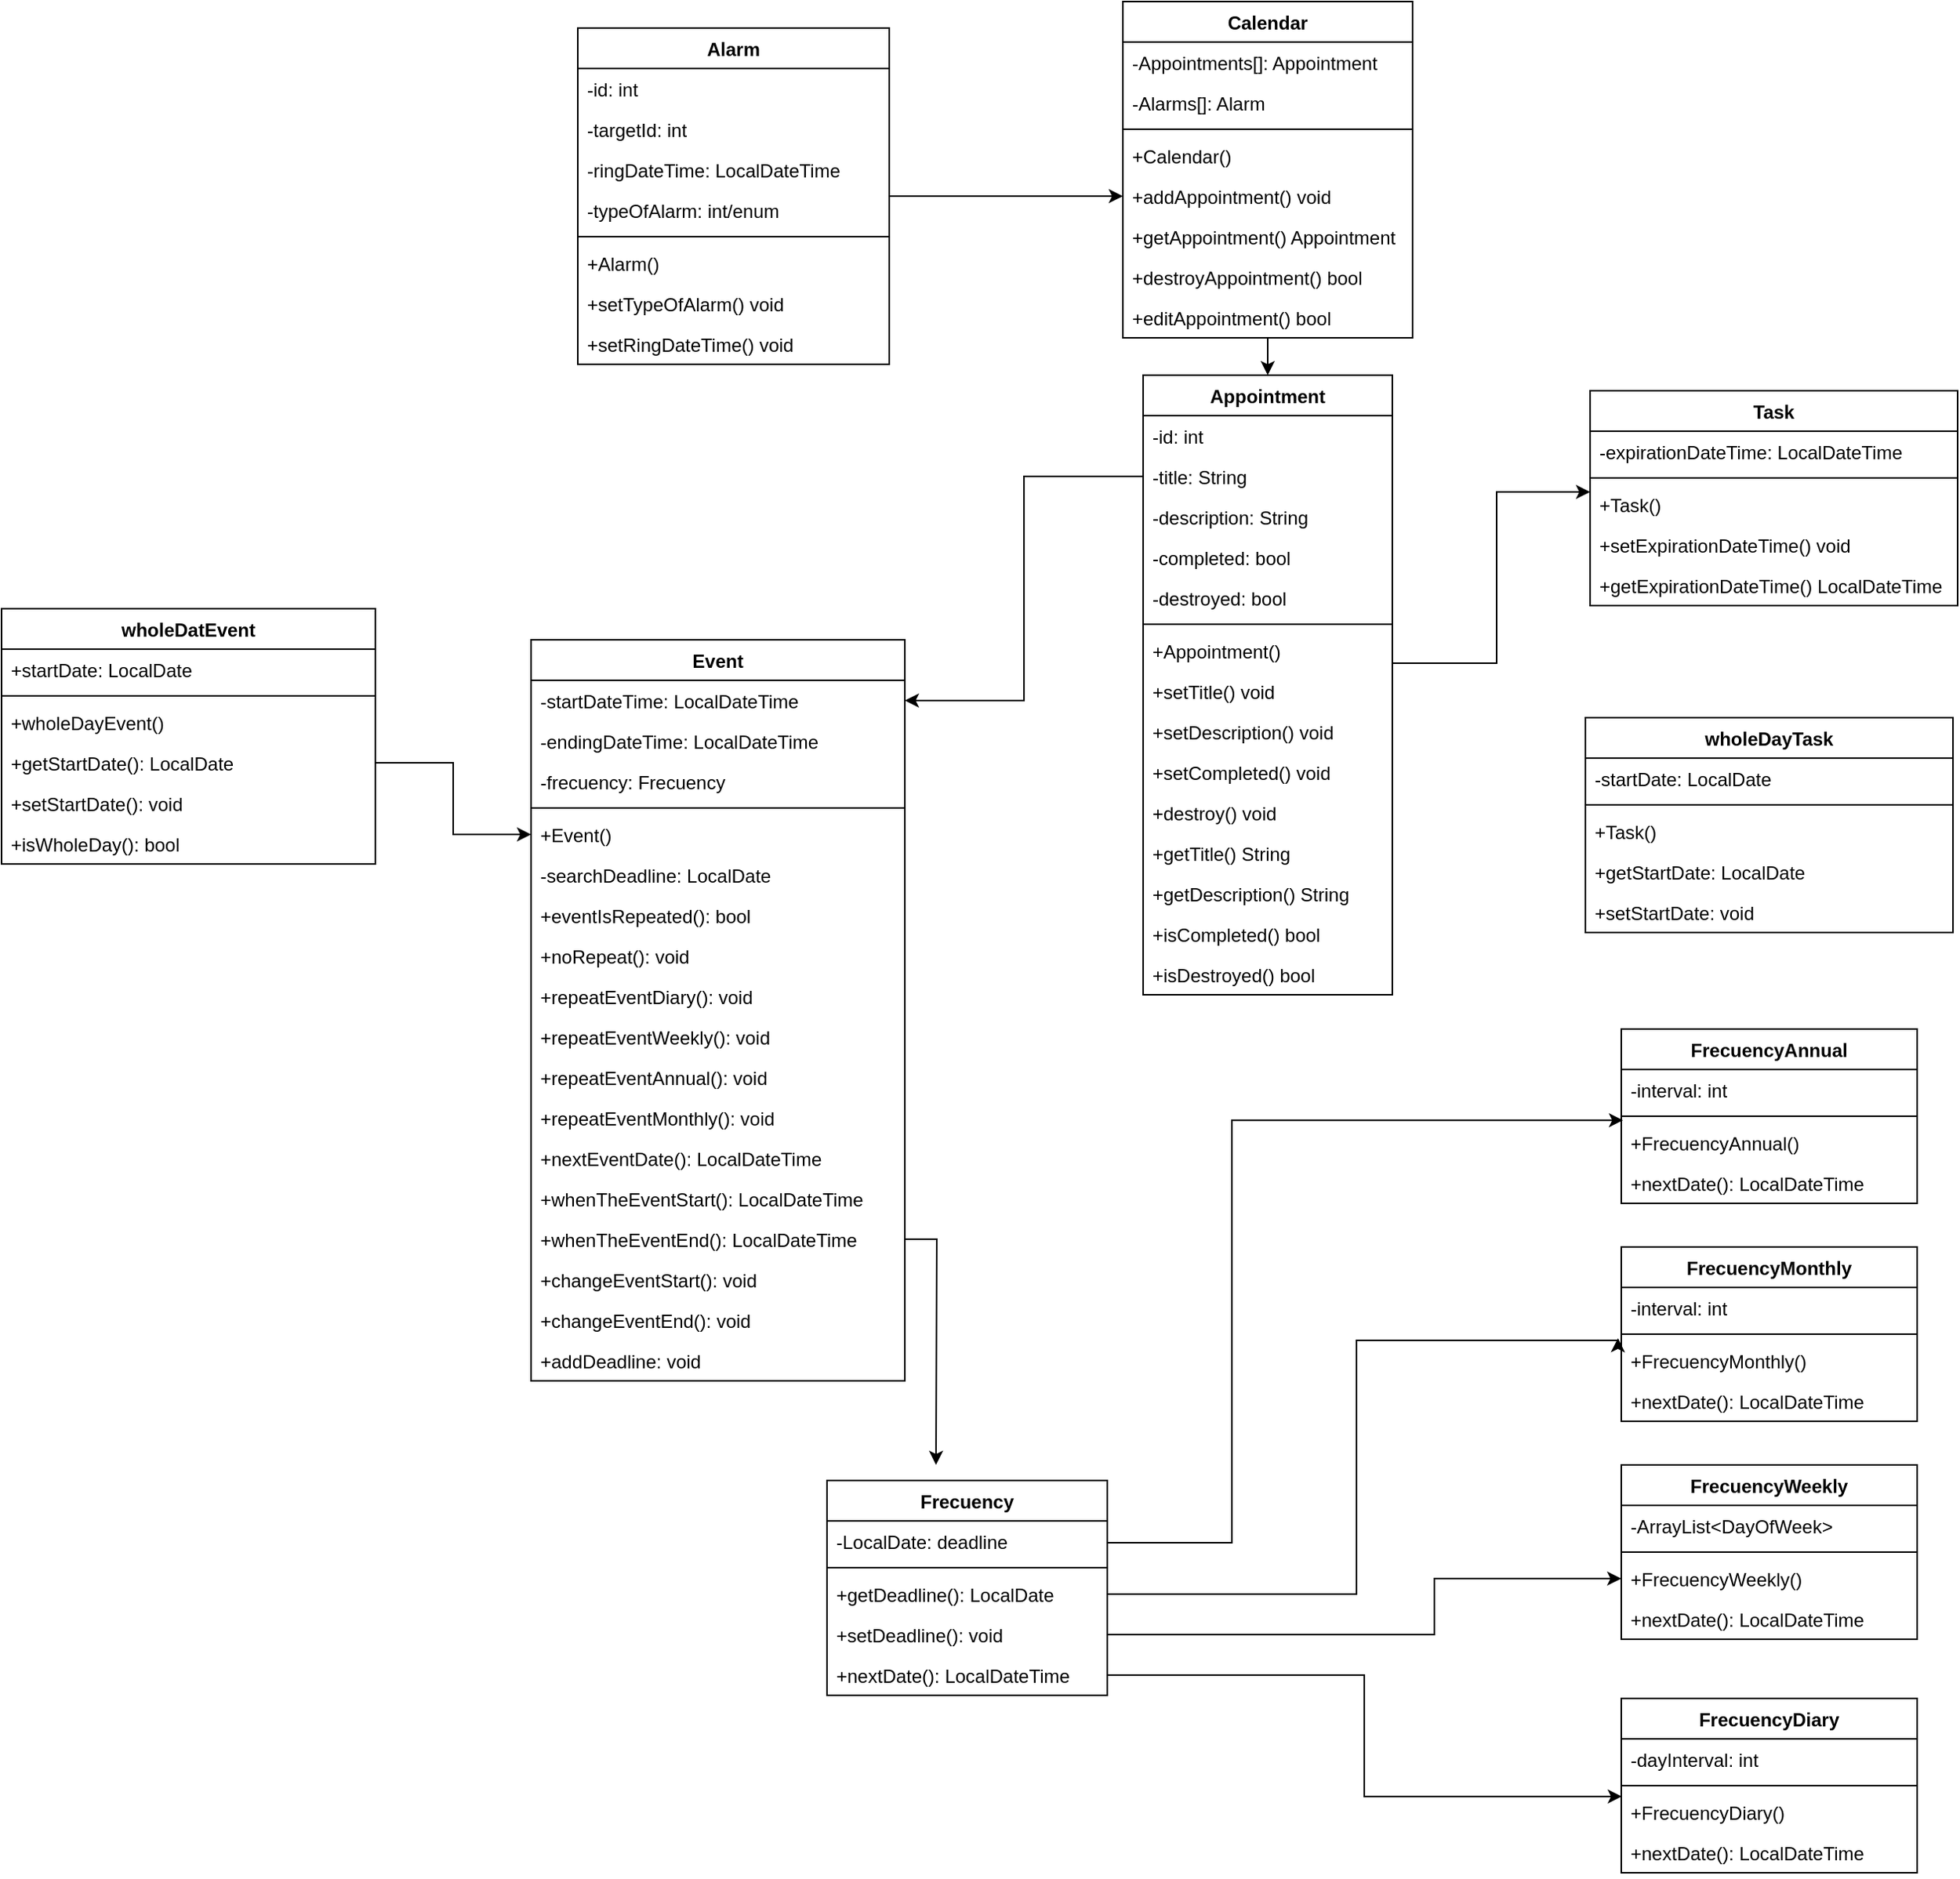 <mxfile version="21.1.8" type="google">
  <diagram id="C5RBs43oDa-KdzZeNtuy" name="Page-1">
    <mxGraphModel grid="1" page="1" gridSize="10" guides="1" tooltips="1" connect="1" arrows="1" fold="1" pageScale="1" pageWidth="827" pageHeight="1169" math="0" shadow="0">
      <root>
        <mxCell id="WIyWlLk6GJQsqaUBKTNV-0" />
        <mxCell id="WIyWlLk6GJQsqaUBKTNV-1" parent="WIyWlLk6GJQsqaUBKTNV-0" />
        <mxCell id="myh4uGRj-QD2Ys2QT38W-99" style="edgeStyle=none;rounded=0;orthogonalLoop=1;jettySize=auto;html=1;exitX=0.5;exitY=1;exitDx=0;exitDy=0;entryX=0.5;entryY=0;entryDx=0;entryDy=0;" edge="1" parent="WIyWlLk6GJQsqaUBKTNV-1" source="myh4uGRj-QD2Ys2QT38W-1" target="myh4uGRj-QD2Ys2QT38W-30">
          <mxGeometry relative="1" as="geometry" />
        </mxCell>
        <mxCell id="myh4uGRj-QD2Ys2QT38W-1" value="Calendar" style="swimlane;fontStyle=1;align=center;verticalAlign=top;childLayout=stackLayout;horizontal=1;startSize=26;horizontalStack=0;resizeParent=1;resizeParentMax=0;resizeLast=0;collapsible=1;marginBottom=0;" vertex="1" parent="WIyWlLk6GJQsqaUBKTNV-1">
          <mxGeometry x="760" y="60" width="186" height="216" as="geometry" />
        </mxCell>
        <mxCell id="myh4uGRj-QD2Ys2QT38W-2" value="-Appointments[]: Appointment" style="text;strokeColor=none;fillColor=none;align=left;verticalAlign=top;spacingLeft=4;spacingRight=4;overflow=hidden;rotatable=0;points=[[0,0.5],[1,0.5]];portConstraint=eastwest;" vertex="1" parent="myh4uGRj-QD2Ys2QT38W-1">
          <mxGeometry y="26" width="186" height="26" as="geometry" />
        </mxCell>
        <mxCell id="myh4uGRj-QD2Ys2QT38W-3" value="-Alarms[]: Alarm" style="text;strokeColor=none;fillColor=none;align=left;verticalAlign=top;spacingLeft=4;spacingRight=4;overflow=hidden;rotatable=0;points=[[0,0.5],[1,0.5]];portConstraint=eastwest;" vertex="1" parent="myh4uGRj-QD2Ys2QT38W-1">
          <mxGeometry y="52" width="186" height="26" as="geometry" />
        </mxCell>
        <mxCell id="myh4uGRj-QD2Ys2QT38W-4" value="" style="line;strokeWidth=1;fillColor=none;align=left;verticalAlign=middle;spacingTop=-1;spacingLeft=3;spacingRight=3;rotatable=0;labelPosition=right;points=[];portConstraint=eastwest;strokeColor=inherit;" vertex="1" parent="myh4uGRj-QD2Ys2QT38W-1">
          <mxGeometry y="78" width="186" height="8" as="geometry" />
        </mxCell>
        <mxCell id="myh4uGRj-QD2Ys2QT38W-5" value="+Calendar()" style="text;strokeColor=none;fillColor=none;align=left;verticalAlign=top;spacingLeft=4;spacingRight=4;overflow=hidden;rotatable=0;points=[[0,0.5],[1,0.5]];portConstraint=eastwest;" vertex="1" parent="myh4uGRj-QD2Ys2QT38W-1">
          <mxGeometry y="86" width="186" height="26" as="geometry" />
        </mxCell>
        <mxCell id="myh4uGRj-QD2Ys2QT38W-6" value="+addAppointment() void" style="text;strokeColor=none;fillColor=none;align=left;verticalAlign=top;spacingLeft=4;spacingRight=4;overflow=hidden;rotatable=0;points=[[0,0.5],[1,0.5]];portConstraint=eastwest;" vertex="1" parent="myh4uGRj-QD2Ys2QT38W-1">
          <mxGeometry y="112" width="186" height="26" as="geometry" />
        </mxCell>
        <mxCell id="myh4uGRj-QD2Ys2QT38W-7" value="+getAppointment() Appointment" style="text;strokeColor=none;fillColor=none;align=left;verticalAlign=top;spacingLeft=4;spacingRight=4;overflow=hidden;rotatable=0;points=[[0,0.5],[1,0.5]];portConstraint=eastwest;" vertex="1" parent="myh4uGRj-QD2Ys2QT38W-1">
          <mxGeometry y="138" width="186" height="26" as="geometry" />
        </mxCell>
        <mxCell id="myh4uGRj-QD2Ys2QT38W-8" value="+destroyAppointment() bool" style="text;strokeColor=none;fillColor=none;align=left;verticalAlign=top;spacingLeft=4;spacingRight=4;overflow=hidden;rotatable=0;points=[[0,0.5],[1,0.5]];portConstraint=eastwest;" vertex="1" parent="myh4uGRj-QD2Ys2QT38W-1">
          <mxGeometry y="164" width="186" height="26" as="geometry" />
        </mxCell>
        <mxCell id="myh4uGRj-QD2Ys2QT38W-9" value="+editAppointment() bool" style="text;strokeColor=none;fillColor=none;align=left;verticalAlign=top;spacingLeft=4;spacingRight=4;overflow=hidden;rotatable=0;points=[[0,0.5],[1,0.5]];portConstraint=eastwest;" vertex="1" parent="myh4uGRj-QD2Ys2QT38W-1">
          <mxGeometry y="190" width="186" height="26" as="geometry" />
        </mxCell>
        <mxCell id="myh4uGRj-QD2Ys2QT38W-11" value="Event" style="swimlane;fontStyle=1;align=center;verticalAlign=top;childLayout=stackLayout;horizontal=1;startSize=26;horizontalStack=0;resizeParent=1;resizeParentMax=0;resizeLast=0;collapsible=1;marginBottom=0;" vertex="1" parent="WIyWlLk6GJQsqaUBKTNV-1">
          <mxGeometry x="380" y="470" width="240" height="476" as="geometry" />
        </mxCell>
        <mxCell id="myh4uGRj-QD2Ys2QT38W-13" value="-startDateTime: LocalDateTime" style="text;strokeColor=none;fillColor=none;align=left;verticalAlign=top;spacingLeft=4;spacingRight=4;overflow=hidden;rotatable=0;points=[[0,0.5],[1,0.5]];portConstraint=eastwest;" vertex="1" parent="myh4uGRj-QD2Ys2QT38W-11">
          <mxGeometry y="26" width="240" height="26" as="geometry" />
        </mxCell>
        <mxCell id="f-iQGvYOYJZAraSMSVgm-6" value="-endingDateTime: LocalDateTime" style="text;strokeColor=none;fillColor=none;align=left;verticalAlign=top;spacingLeft=4;spacingRight=4;overflow=hidden;rotatable=0;points=[[0,0.5],[1,0.5]];portConstraint=eastwest;" vertex="1" parent="myh4uGRj-QD2Ys2QT38W-11">
          <mxGeometry y="52" width="240" height="26" as="geometry" />
        </mxCell>
        <mxCell id="myh4uGRj-QD2Ys2QT38W-14" value="-frecuency: Frecuency" style="text;strokeColor=none;fillColor=none;align=left;verticalAlign=top;spacingLeft=4;spacingRight=4;overflow=hidden;rotatable=0;points=[[0,0.5],[1,0.5]];portConstraint=eastwest;" vertex="1" parent="myh4uGRj-QD2Ys2QT38W-11">
          <mxGeometry y="78" width="240" height="26" as="geometry" />
        </mxCell>
        <mxCell id="myh4uGRj-QD2Ys2QT38W-15" value="" style="line;strokeWidth=1;fillColor=none;align=left;verticalAlign=middle;spacingTop=-1;spacingLeft=3;spacingRight=3;rotatable=0;labelPosition=right;points=[];portConstraint=eastwest;strokeColor=inherit;" vertex="1" parent="myh4uGRj-QD2Ys2QT38W-11">
          <mxGeometry y="104" width="240" height="8" as="geometry" />
        </mxCell>
        <mxCell id="myh4uGRj-QD2Ys2QT38W-16" value="+Event()" style="text;strokeColor=none;fillColor=none;align=left;verticalAlign=top;spacingLeft=4;spacingRight=4;overflow=hidden;rotatable=0;points=[[0,0.5],[1,0.5]];portConstraint=eastwest;" vertex="1" parent="myh4uGRj-QD2Ys2QT38W-11">
          <mxGeometry y="112" width="240" height="26" as="geometry" />
        </mxCell>
        <mxCell id="f-iQGvYOYJZAraSMSVgm-8" value="-searchDeadline: LocalDate" style="text;strokeColor=none;fillColor=none;align=left;verticalAlign=top;spacingLeft=4;spacingRight=4;overflow=hidden;rotatable=0;points=[[0,0.5],[1,0.5]];portConstraint=eastwest;" vertex="1" parent="myh4uGRj-QD2Ys2QT38W-11">
          <mxGeometry y="138" width="240" height="26" as="geometry" />
        </mxCell>
        <mxCell id="myh4uGRj-QD2Ys2QT38W-75" value="+eventIsRepeated(): bool" style="text;strokeColor=none;fillColor=none;align=left;verticalAlign=top;spacingLeft=4;spacingRight=4;overflow=hidden;rotatable=0;points=[[0,0.5],[1,0.5]];portConstraint=eastwest;" vertex="1" parent="myh4uGRj-QD2Ys2QT38W-11">
          <mxGeometry y="164" width="240" height="26" as="geometry" />
        </mxCell>
        <mxCell id="myh4uGRj-QD2Ys2QT38W-77" value="+noRepeat(): void" style="text;strokeColor=none;fillColor=none;align=left;verticalAlign=top;spacingLeft=4;spacingRight=4;overflow=hidden;rotatable=0;points=[[0,0.5],[1,0.5]];portConstraint=eastwest;" vertex="1" parent="myh4uGRj-QD2Ys2QT38W-11">
          <mxGeometry y="190" width="240" height="26" as="geometry" />
        </mxCell>
        <mxCell id="myh4uGRj-QD2Ys2QT38W-78" value="+repeatEventDiary(): void" style="text;strokeColor=none;fillColor=none;align=left;verticalAlign=top;spacingLeft=4;spacingRight=4;overflow=hidden;rotatable=0;points=[[0,0.5],[1,0.5]];portConstraint=eastwest;" vertex="1" parent="myh4uGRj-QD2Ys2QT38W-11">
          <mxGeometry y="216" width="240" height="26" as="geometry" />
        </mxCell>
        <mxCell id="Ukv7ZoYXhCh_vEV92Rut-1" value="+repeatEventWeekly(): void" style="text;strokeColor=none;fillColor=none;align=left;verticalAlign=top;spacingLeft=4;spacingRight=4;overflow=hidden;rotatable=0;points=[[0,0.5],[1,0.5]];portConstraint=eastwest;" vertex="1" parent="myh4uGRj-QD2Ys2QT38W-11">
          <mxGeometry y="242" width="240" height="26" as="geometry" />
        </mxCell>
        <mxCell id="Ukv7ZoYXhCh_vEV92Rut-2" value="+repeatEventAnnual(): void" style="text;strokeColor=none;fillColor=none;align=left;verticalAlign=top;spacingLeft=4;spacingRight=4;overflow=hidden;rotatable=0;points=[[0,0.5],[1,0.5]];portConstraint=eastwest;" vertex="1" parent="myh4uGRj-QD2Ys2QT38W-11">
          <mxGeometry y="268" width="240" height="26" as="geometry" />
        </mxCell>
        <mxCell id="Ukv7ZoYXhCh_vEV92Rut-3" value="+repeatEventMonthly(): void" style="text;strokeColor=none;fillColor=none;align=left;verticalAlign=top;spacingLeft=4;spacingRight=4;overflow=hidden;rotatable=0;points=[[0,0.5],[1,0.5]];portConstraint=eastwest;" vertex="1" parent="myh4uGRj-QD2Ys2QT38W-11">
          <mxGeometry y="294" width="240" height="26" as="geometry" />
        </mxCell>
        <mxCell id="myh4uGRj-QD2Ys2QT38W-80" value="+nextEventDate(): LocalDateTime" style="text;strokeColor=none;fillColor=none;align=left;verticalAlign=top;spacingLeft=4;spacingRight=4;overflow=hidden;rotatable=0;points=[[0,0.5],[1,0.5]];portConstraint=eastwest;" vertex="1" parent="myh4uGRj-QD2Ys2QT38W-11">
          <mxGeometry y="320" width="240" height="26" as="geometry" />
        </mxCell>
        <mxCell id="Ukv7ZoYXhCh_vEV92Rut-70" style="edgeStyle=orthogonalEdgeStyle;rounded=0;orthogonalLoop=1;jettySize=auto;html=1;exitX=1;exitY=0.5;exitDx=0;exitDy=0;" edge="1" parent="myh4uGRj-QD2Ys2QT38W-11" source="dQuGqhkY-mQIlBnvqClp-4">
          <mxGeometry relative="1" as="geometry">
            <mxPoint x="260" y="530" as="targetPoint" />
          </mxGeometry>
        </mxCell>
        <mxCell id="dQuGqhkY-mQIlBnvqClp-3" value="+whenTheEventStart(): LocalDateTime" style="text;strokeColor=none;fillColor=none;align=left;verticalAlign=top;spacingLeft=4;spacingRight=4;overflow=hidden;rotatable=0;points=[[0,0.5],[1,0.5]];portConstraint=eastwest;" vertex="1" parent="myh4uGRj-QD2Ys2QT38W-11">
          <mxGeometry y="346" width="240" height="26" as="geometry" />
        </mxCell>
        <mxCell id="dQuGqhkY-mQIlBnvqClp-4" value="+whenTheEventEnd(): LocalDateTime" style="text;strokeColor=none;fillColor=none;align=left;verticalAlign=top;spacingLeft=4;spacingRight=4;overflow=hidden;rotatable=0;points=[[0,0.5],[1,0.5]];portConstraint=eastwest;" vertex="1" parent="myh4uGRj-QD2Ys2QT38W-11">
          <mxGeometry y="372" width="240" height="26" as="geometry" />
        </mxCell>
        <mxCell id="f-iQGvYOYJZAraSMSVgm-10" value="+changeEventStart(): void" style="text;strokeColor=none;fillColor=none;align=left;verticalAlign=top;spacingLeft=4;spacingRight=4;overflow=hidden;rotatable=0;points=[[0,0.5],[1,0.5]];portConstraint=eastwest;" vertex="1" parent="myh4uGRj-QD2Ys2QT38W-11">
          <mxGeometry y="398" width="240" height="26" as="geometry" />
        </mxCell>
        <mxCell id="f-iQGvYOYJZAraSMSVgm-11" value="+changeEventEnd(): void" style="text;strokeColor=none;fillColor=none;align=left;verticalAlign=top;spacingLeft=4;spacingRight=4;overflow=hidden;rotatable=0;points=[[0,0.5],[1,0.5]];portConstraint=eastwest;" vertex="1" parent="myh4uGRj-QD2Ys2QT38W-11">
          <mxGeometry y="424" width="240" height="26" as="geometry" />
        </mxCell>
        <mxCell id="f-iQGvYOYJZAraSMSVgm-9" value="+addDeadline: void" style="text;strokeColor=none;fillColor=none;align=left;verticalAlign=top;spacingLeft=4;spacingRight=4;overflow=hidden;rotatable=0;points=[[0,0.5],[1,0.5]];portConstraint=eastwest;" vertex="1" parent="myh4uGRj-QD2Ys2QT38W-11">
          <mxGeometry y="450" width="240" height="26" as="geometry" />
        </mxCell>
        <mxCell id="myh4uGRj-QD2Ys2QT38W-19" value="Task" style="swimlane;fontStyle=1;align=center;verticalAlign=top;childLayout=stackLayout;horizontal=1;startSize=26;horizontalStack=0;resizeParent=1;resizeParentMax=0;resizeLast=0;collapsible=1;marginBottom=0;" vertex="1" parent="WIyWlLk6GJQsqaUBKTNV-1">
          <mxGeometry x="1060" y="310" width="236" height="138" as="geometry" />
        </mxCell>
        <mxCell id="myh4uGRj-QD2Ys2QT38W-20" value="-expirationDateTime: LocalDateTime" style="text;strokeColor=none;fillColor=none;align=left;verticalAlign=top;spacingLeft=4;spacingRight=4;overflow=hidden;rotatable=0;points=[[0,0.5],[1,0.5]];portConstraint=eastwest;" vertex="1" parent="myh4uGRj-QD2Ys2QT38W-19">
          <mxGeometry y="26" width="236" height="26" as="geometry" />
        </mxCell>
        <mxCell id="myh4uGRj-QD2Ys2QT38W-22" value="" style="line;strokeWidth=1;fillColor=none;align=left;verticalAlign=middle;spacingTop=-1;spacingLeft=3;spacingRight=3;rotatable=0;labelPosition=right;points=[];portConstraint=eastwest;strokeColor=inherit;" vertex="1" parent="myh4uGRj-QD2Ys2QT38W-19">
          <mxGeometry y="52" width="236" height="8" as="geometry" />
        </mxCell>
        <mxCell id="myh4uGRj-QD2Ys2QT38W-23" value="+Task()" style="text;strokeColor=none;fillColor=none;align=left;verticalAlign=top;spacingLeft=4;spacingRight=4;overflow=hidden;rotatable=0;points=[[0,0.5],[1,0.5]];portConstraint=eastwest;" vertex="1" parent="myh4uGRj-QD2Ys2QT38W-19">
          <mxGeometry y="60" width="236" height="26" as="geometry" />
        </mxCell>
        <mxCell id="myh4uGRj-QD2Ys2QT38W-24" value="+setExpirationDateTime() void" style="text;strokeColor=none;fillColor=none;align=left;verticalAlign=top;spacingLeft=4;spacingRight=4;overflow=hidden;rotatable=0;points=[[0,0.5],[1,0.5]];portConstraint=eastwest;" vertex="1" parent="myh4uGRj-QD2Ys2QT38W-19">
          <mxGeometry y="86" width="236" height="26" as="geometry" />
        </mxCell>
        <mxCell id="myh4uGRj-QD2Ys2QT38W-25" value="+getExpirationDateTime() LocalDateTime" style="text;strokeColor=none;fillColor=none;align=left;verticalAlign=top;spacingLeft=4;spacingRight=4;overflow=hidden;rotatable=0;points=[[0,0.5],[1,0.5]];portConstraint=eastwest;" vertex="1" parent="myh4uGRj-QD2Ys2QT38W-19">
          <mxGeometry y="112" width="236" height="26" as="geometry" />
        </mxCell>
        <mxCell id="myh4uGRj-QD2Ys2QT38W-30" value="Appointment" style="swimlane;fontStyle=1;align=center;verticalAlign=top;childLayout=stackLayout;horizontal=1;startSize=26;horizontalStack=0;resizeParent=1;resizeParentMax=0;resizeLast=0;collapsible=1;marginBottom=0;" vertex="1" parent="WIyWlLk6GJQsqaUBKTNV-1">
          <mxGeometry x="773" y="300" width="160" height="398" as="geometry" />
        </mxCell>
        <mxCell id="myh4uGRj-QD2Ys2QT38W-31" value="-id: int" style="text;strokeColor=none;fillColor=none;align=left;verticalAlign=top;spacingLeft=4;spacingRight=4;overflow=hidden;rotatable=0;points=[[0,0.5],[1,0.5]];portConstraint=eastwest;" vertex="1" parent="myh4uGRj-QD2Ys2QT38W-30">
          <mxGeometry y="26" width="160" height="26" as="geometry" />
        </mxCell>
        <mxCell id="myh4uGRj-QD2Ys2QT38W-32" value="-title: String" style="text;strokeColor=none;fillColor=none;align=left;verticalAlign=top;spacingLeft=4;spacingRight=4;overflow=hidden;rotatable=0;points=[[0,0.5],[1,0.5]];portConstraint=eastwest;" vertex="1" parent="myh4uGRj-QD2Ys2QT38W-30">
          <mxGeometry y="52" width="160" height="26" as="geometry" />
        </mxCell>
        <mxCell id="myh4uGRj-QD2Ys2QT38W-33" value="-description: String" style="text;strokeColor=none;fillColor=none;align=left;verticalAlign=top;spacingLeft=4;spacingRight=4;overflow=hidden;rotatable=0;points=[[0,0.5],[1,0.5]];portConstraint=eastwest;" vertex="1" parent="myh4uGRj-QD2Ys2QT38W-30">
          <mxGeometry y="78" width="160" height="26" as="geometry" />
        </mxCell>
        <mxCell id="myh4uGRj-QD2Ys2QT38W-34" value="-completed: bool" style="text;strokeColor=none;fillColor=none;align=left;verticalAlign=top;spacingLeft=4;spacingRight=4;overflow=hidden;rotatable=0;points=[[0,0.5],[1,0.5]];portConstraint=eastwest;" vertex="1" parent="myh4uGRj-QD2Ys2QT38W-30">
          <mxGeometry y="104" width="160" height="26" as="geometry" />
        </mxCell>
        <mxCell id="myh4uGRj-QD2Ys2QT38W-35" value="-destroyed: bool" style="text;strokeColor=none;fillColor=none;align=left;verticalAlign=top;spacingLeft=4;spacingRight=4;overflow=hidden;rotatable=0;points=[[0,0.5],[1,0.5]];portConstraint=eastwest;" vertex="1" parent="myh4uGRj-QD2Ys2QT38W-30">
          <mxGeometry y="130" width="160" height="26" as="geometry" />
        </mxCell>
        <mxCell id="myh4uGRj-QD2Ys2QT38W-36" value="" style="line;strokeWidth=1;fillColor=none;align=left;verticalAlign=middle;spacingTop=-1;spacingLeft=3;spacingRight=3;rotatable=0;labelPosition=right;points=[];portConstraint=eastwest;strokeColor=inherit;" vertex="1" parent="myh4uGRj-QD2Ys2QT38W-30">
          <mxGeometry y="156" width="160" height="8" as="geometry" />
        </mxCell>
        <mxCell id="myh4uGRj-QD2Ys2QT38W-37" value="+Appointment()" style="text;strokeColor=none;fillColor=none;align=left;verticalAlign=top;spacingLeft=4;spacingRight=4;overflow=hidden;rotatable=0;points=[[0,0.5],[1,0.5]];portConstraint=eastwest;" vertex="1" parent="myh4uGRj-QD2Ys2QT38W-30">
          <mxGeometry y="164" width="160" height="26" as="geometry" />
        </mxCell>
        <mxCell id="myh4uGRj-QD2Ys2QT38W-38" value="+setTitle() void" style="text;strokeColor=none;fillColor=none;align=left;verticalAlign=top;spacingLeft=4;spacingRight=4;overflow=hidden;rotatable=0;points=[[0,0.5],[1,0.5]];portConstraint=eastwest;" vertex="1" parent="myh4uGRj-QD2Ys2QT38W-30">
          <mxGeometry y="190" width="160" height="26" as="geometry" />
        </mxCell>
        <mxCell id="myh4uGRj-QD2Ys2QT38W-39" value="+setDescription() void" style="text;strokeColor=none;fillColor=none;align=left;verticalAlign=top;spacingLeft=4;spacingRight=4;overflow=hidden;rotatable=0;points=[[0,0.5],[1,0.5]];portConstraint=eastwest;" vertex="1" parent="myh4uGRj-QD2Ys2QT38W-30">
          <mxGeometry y="216" width="160" height="26" as="geometry" />
        </mxCell>
        <mxCell id="myh4uGRj-QD2Ys2QT38W-40" value="+setCompleted() void" style="text;strokeColor=none;fillColor=none;align=left;verticalAlign=top;spacingLeft=4;spacingRight=4;overflow=hidden;rotatable=0;points=[[0,0.5],[1,0.5]];portConstraint=eastwest;" vertex="1" parent="myh4uGRj-QD2Ys2QT38W-30">
          <mxGeometry y="242" width="160" height="26" as="geometry" />
        </mxCell>
        <mxCell id="myh4uGRj-QD2Ys2QT38W-41" value="+destroy() void" style="text;strokeColor=none;fillColor=none;align=left;verticalAlign=top;spacingLeft=4;spacingRight=4;overflow=hidden;rotatable=0;points=[[0,0.5],[1,0.5]];portConstraint=eastwest;" vertex="1" parent="myh4uGRj-QD2Ys2QT38W-30">
          <mxGeometry y="268" width="160" height="26" as="geometry" />
        </mxCell>
        <mxCell id="myh4uGRj-QD2Ys2QT38W-42" value="+getTitle() String" style="text;strokeColor=none;fillColor=none;align=left;verticalAlign=top;spacingLeft=4;spacingRight=4;overflow=hidden;rotatable=0;points=[[0,0.5],[1,0.5]];portConstraint=eastwest;" vertex="1" parent="myh4uGRj-QD2Ys2QT38W-30">
          <mxGeometry y="294" width="160" height="26" as="geometry" />
        </mxCell>
        <mxCell id="myh4uGRj-QD2Ys2QT38W-43" value="+getDescription() String" style="text;strokeColor=none;fillColor=none;align=left;verticalAlign=top;spacingLeft=4;spacingRight=4;overflow=hidden;rotatable=0;points=[[0,0.5],[1,0.5]];portConstraint=eastwest;" vertex="1" parent="myh4uGRj-QD2Ys2QT38W-30">
          <mxGeometry y="320" width="160" height="26" as="geometry" />
        </mxCell>
        <mxCell id="myh4uGRj-QD2Ys2QT38W-44" value="+isCompleted() bool" style="text;strokeColor=none;fillColor=none;align=left;verticalAlign=top;spacingLeft=4;spacingRight=4;overflow=hidden;rotatable=0;points=[[0,0.5],[1,0.5]];portConstraint=eastwest;" vertex="1" parent="myh4uGRj-QD2Ys2QT38W-30">
          <mxGeometry y="346" width="160" height="26" as="geometry" />
        </mxCell>
        <mxCell id="myh4uGRj-QD2Ys2QT38W-45" value="+isDestroyed() bool" style="text;strokeColor=none;fillColor=none;align=left;verticalAlign=top;spacingLeft=4;spacingRight=4;overflow=hidden;rotatable=0;points=[[0,0.5],[1,0.5]];portConstraint=eastwest;" vertex="1" parent="myh4uGRj-QD2Ys2QT38W-30">
          <mxGeometry y="372" width="160" height="26" as="geometry" />
        </mxCell>
        <mxCell id="myh4uGRj-QD2Ys2QT38W-56" value="" style="edgeStyle=orthogonalEdgeStyle;rounded=0;orthogonalLoop=1;jettySize=auto;html=1;" edge="1" parent="WIyWlLk6GJQsqaUBKTNV-1" source="myh4uGRj-QD2Ys2QT38W-57" target="myh4uGRj-QD2Ys2QT38W-6">
          <mxGeometry relative="1" as="geometry" />
        </mxCell>
        <mxCell id="myh4uGRj-QD2Ys2QT38W-57" value="Alarm" style="swimlane;fontStyle=1;align=center;verticalAlign=top;childLayout=stackLayout;horizontal=1;startSize=26;horizontalStack=0;resizeParent=1;resizeParentMax=0;resizeLast=0;collapsible=1;marginBottom=0;" vertex="1" parent="WIyWlLk6GJQsqaUBKTNV-1">
          <mxGeometry x="410" y="77" width="200" height="216" as="geometry" />
        </mxCell>
        <mxCell id="myh4uGRj-QD2Ys2QT38W-58" value="-id: int&#xa;" style="text;strokeColor=none;fillColor=none;align=left;verticalAlign=top;spacingLeft=4;spacingRight=4;overflow=hidden;rotatable=0;points=[[0,0.5],[1,0.5]];portConstraint=eastwest;" vertex="1" parent="myh4uGRj-QD2Ys2QT38W-57">
          <mxGeometry y="26" width="200" height="26" as="geometry" />
        </mxCell>
        <mxCell id="myh4uGRj-QD2Ys2QT38W-59" value="-targetId: int" style="text;strokeColor=none;fillColor=none;align=left;verticalAlign=top;spacingLeft=4;spacingRight=4;overflow=hidden;rotatable=0;points=[[0,0.5],[1,0.5]];portConstraint=eastwest;" vertex="1" parent="myh4uGRj-QD2Ys2QT38W-57">
          <mxGeometry y="52" width="200" height="26" as="geometry" />
        </mxCell>
        <mxCell id="myh4uGRj-QD2Ys2QT38W-60" value="-ringDateTime: LocalDateTime" style="text;strokeColor=none;fillColor=none;align=left;verticalAlign=top;spacingLeft=4;spacingRight=4;overflow=hidden;rotatable=0;points=[[0,0.5],[1,0.5]];portConstraint=eastwest;" vertex="1" parent="myh4uGRj-QD2Ys2QT38W-57">
          <mxGeometry y="78" width="200" height="26" as="geometry" />
        </mxCell>
        <mxCell id="myh4uGRj-QD2Ys2QT38W-61" value="-typeOfAlarm: int/enum" style="text;strokeColor=none;fillColor=none;align=left;verticalAlign=top;spacingLeft=4;spacingRight=4;overflow=hidden;rotatable=0;points=[[0,0.5],[1,0.5]];portConstraint=eastwest;" vertex="1" parent="myh4uGRj-QD2Ys2QT38W-57">
          <mxGeometry y="104" width="200" height="26" as="geometry" />
        </mxCell>
        <mxCell id="myh4uGRj-QD2Ys2QT38W-62" value="" style="line;strokeWidth=1;fillColor=none;align=left;verticalAlign=middle;spacingTop=-1;spacingLeft=3;spacingRight=3;rotatable=0;labelPosition=right;points=[];portConstraint=eastwest;strokeColor=inherit;" vertex="1" parent="myh4uGRj-QD2Ys2QT38W-57">
          <mxGeometry y="130" width="200" height="8" as="geometry" />
        </mxCell>
        <mxCell id="myh4uGRj-QD2Ys2QT38W-63" value="+Alarm()" style="text;strokeColor=none;fillColor=none;align=left;verticalAlign=top;spacingLeft=4;spacingRight=4;overflow=hidden;rotatable=0;points=[[0,0.5],[1,0.5]];portConstraint=eastwest;" vertex="1" parent="myh4uGRj-QD2Ys2QT38W-57">
          <mxGeometry y="138" width="200" height="26" as="geometry" />
        </mxCell>
        <mxCell id="myh4uGRj-QD2Ys2QT38W-64" value="+setTypeOfAlarm() void" style="text;strokeColor=none;fillColor=none;align=left;verticalAlign=top;spacingLeft=4;spacingRight=4;overflow=hidden;rotatable=0;points=[[0,0.5],[1,0.5]];portConstraint=eastwest;" vertex="1" parent="myh4uGRj-QD2Ys2QT38W-57">
          <mxGeometry y="164" width="200" height="26" as="geometry" />
        </mxCell>
        <mxCell id="myh4uGRj-QD2Ys2QT38W-65" value="+setRingDateTime() void" style="text;strokeColor=none;fillColor=none;align=left;verticalAlign=top;spacingLeft=4;spacingRight=4;overflow=hidden;rotatable=0;points=[[0,0.5],[1,0.5]];portConstraint=eastwest;" vertex="1" parent="myh4uGRj-QD2Ys2QT38W-57">
          <mxGeometry y="190" width="200" height="26" as="geometry" />
        </mxCell>
        <mxCell id="myh4uGRj-QD2Ys2QT38W-73" style="edgeStyle=orthogonalEdgeStyle;rounded=0;orthogonalLoop=1;jettySize=auto;html=1;exitX=0;exitY=0.5;exitDx=0;exitDy=0;entryX=1;entryY=0.5;entryDx=0;entryDy=0;" edge="1" parent="WIyWlLk6GJQsqaUBKTNV-1" source="myh4uGRj-QD2Ys2QT38W-32" target="myh4uGRj-QD2Ys2QT38W-13">
          <mxGeometry relative="1" as="geometry" />
        </mxCell>
        <mxCell id="myh4uGRj-QD2Ys2QT38W-74" style="edgeStyle=orthogonalEdgeStyle;rounded=0;orthogonalLoop=1;jettySize=auto;html=1;exitX=1;exitY=0.5;exitDx=0;exitDy=0;entryX=0;entryY=0.5;entryDx=0;entryDy=0;" edge="1" parent="WIyWlLk6GJQsqaUBKTNV-1" source="myh4uGRj-QD2Ys2QT38W-32">
          <mxGeometry relative="1" as="geometry">
            <mxPoint x="1060" y="375" as="targetPoint" />
            <Array as="points">
              <mxPoint x="1000" y="485" />
              <mxPoint x="1000" y="375" />
            </Array>
          </mxGeometry>
        </mxCell>
        <mxCell id="myh4uGRj-QD2Ys2QT38W-82" value="Frecuency" style="swimlane;fontStyle=1;align=center;verticalAlign=top;childLayout=stackLayout;horizontal=1;startSize=26;horizontalStack=0;resizeParent=1;resizeParentMax=0;resizeLast=0;collapsible=1;marginBottom=0;" vertex="1" parent="WIyWlLk6GJQsqaUBKTNV-1">
          <mxGeometry x="570" y="1010" width="180" height="138" as="geometry" />
        </mxCell>
        <mxCell id="f-iQGvYOYJZAraSMSVgm-12" value="-LocalDate: deadline" style="text;strokeColor=none;fillColor=none;align=left;verticalAlign=top;spacingLeft=4;spacingRight=4;overflow=hidden;rotatable=0;points=[[0,0.5],[1,0.5]];portConstraint=eastwest;" vertex="1" parent="myh4uGRj-QD2Ys2QT38W-82">
          <mxGeometry y="26" width="180" height="26" as="geometry" />
        </mxCell>
        <mxCell id="myh4uGRj-QD2Ys2QT38W-86" value="" style="line;strokeWidth=1;fillColor=none;align=left;verticalAlign=middle;spacingTop=-1;spacingLeft=3;spacingRight=3;rotatable=0;labelPosition=right;points=[];portConstraint=eastwest;strokeColor=inherit;" vertex="1" parent="myh4uGRj-QD2Ys2QT38W-82">
          <mxGeometry y="52" width="180" height="8" as="geometry" />
        </mxCell>
        <mxCell id="myh4uGRj-QD2Ys2QT38W-89" value="+getDeadline(): LocalDate" style="text;strokeColor=none;fillColor=none;align=left;verticalAlign=top;spacingLeft=4;spacingRight=4;overflow=hidden;rotatable=0;points=[[0,0.5],[1,0.5]];portConstraint=eastwest;" vertex="1" parent="myh4uGRj-QD2Ys2QT38W-82">
          <mxGeometry y="60" width="180" height="26" as="geometry" />
        </mxCell>
        <mxCell id="f-iQGvYOYJZAraSMSVgm-13" value="+setDeadline(): void" style="text;strokeColor=none;fillColor=none;align=left;verticalAlign=top;spacingLeft=4;spacingRight=4;overflow=hidden;rotatable=0;points=[[0,0.5],[1,0.5]];portConstraint=eastwest;" vertex="1" parent="myh4uGRj-QD2Ys2QT38W-82">
          <mxGeometry y="86" width="180" height="26" as="geometry" />
        </mxCell>
        <mxCell id="f-iQGvYOYJZAraSMSVgm-14" value="+nextDate(): LocalDateTime" style="text;strokeColor=none;fillColor=none;align=left;verticalAlign=top;spacingLeft=4;spacingRight=4;overflow=hidden;rotatable=0;points=[[0,0.5],[1,0.5]];portConstraint=eastwest;" vertex="1" parent="myh4uGRj-QD2Ys2QT38W-82">
          <mxGeometry y="112" width="180" height="26" as="geometry" />
        </mxCell>
        <mxCell id="f-iQGvYOYJZAraSMSVgm-15" style="edgeStyle=orthogonalEdgeStyle;rounded=0;orthogonalLoop=1;jettySize=auto;html=1;exitX=1;exitY=0.5;exitDx=0;exitDy=0;" edge="1" parent="myh4uGRj-QD2Ys2QT38W-82" source="f-iQGvYOYJZAraSMSVgm-12" target="f-iQGvYOYJZAraSMSVgm-12">
          <mxGeometry relative="1" as="geometry" />
        </mxCell>
        <mxCell id="Ukv7ZoYXhCh_vEV92Rut-5" value="wholeDatEvent" style="swimlane;fontStyle=1;align=center;verticalAlign=top;childLayout=stackLayout;horizontal=1;startSize=26;horizontalStack=0;resizeParent=1;resizeParentMax=0;resizeLast=0;collapsible=1;marginBottom=0;" vertex="1" parent="WIyWlLk6GJQsqaUBKTNV-1">
          <mxGeometry x="40" y="450" width="240" height="164" as="geometry" />
        </mxCell>
        <mxCell id="Ukv7ZoYXhCh_vEV92Rut-7" value="+startDate: LocalDate" style="text;strokeColor=none;fillColor=none;align=left;verticalAlign=top;spacingLeft=4;spacingRight=4;overflow=hidden;rotatable=0;points=[[0,0.5],[1,0.5]];portConstraint=eastwest;" vertex="1" parent="Ukv7ZoYXhCh_vEV92Rut-5">
          <mxGeometry y="26" width="240" height="26" as="geometry" />
        </mxCell>
        <mxCell id="Ukv7ZoYXhCh_vEV92Rut-8" value="" style="line;strokeWidth=1;fillColor=none;align=left;verticalAlign=middle;spacingTop=-1;spacingLeft=3;spacingRight=3;rotatable=0;labelPosition=right;points=[];portConstraint=eastwest;strokeColor=inherit;" vertex="1" parent="Ukv7ZoYXhCh_vEV92Rut-5">
          <mxGeometry y="52" width="240" height="8" as="geometry" />
        </mxCell>
        <mxCell id="Ukv7ZoYXhCh_vEV92Rut-9" value="+wholeDayEvent()" style="text;strokeColor=none;fillColor=none;align=left;verticalAlign=top;spacingLeft=4;spacingRight=4;overflow=hidden;rotatable=0;points=[[0,0.5],[1,0.5]];portConstraint=eastwest;" vertex="1" parent="Ukv7ZoYXhCh_vEV92Rut-5">
          <mxGeometry y="60" width="240" height="26" as="geometry" />
        </mxCell>
        <mxCell id="Ukv7ZoYXhCh_vEV92Rut-17" value="+getStartDate(): LocalDate" style="text;strokeColor=none;fillColor=none;align=left;verticalAlign=top;spacingLeft=4;spacingRight=4;overflow=hidden;rotatable=0;points=[[0,0.5],[1,0.5]];portConstraint=eastwest;" vertex="1" parent="Ukv7ZoYXhCh_vEV92Rut-5">
          <mxGeometry y="86" width="240" height="26" as="geometry" />
        </mxCell>
        <mxCell id="dQuGqhkY-mQIlBnvqClp-2" value="+setStartDate(): void" style="text;strokeColor=none;fillColor=none;align=left;verticalAlign=top;spacingLeft=4;spacingRight=4;overflow=hidden;rotatable=0;points=[[0,0.5],[1,0.5]];portConstraint=eastwest;" vertex="1" parent="Ukv7ZoYXhCh_vEV92Rut-5">
          <mxGeometry y="112" width="240" height="26" as="geometry" />
        </mxCell>
        <mxCell id="dQuGqhkY-mQIlBnvqClp-1" value="+isWholeDay(): bool" style="text;strokeColor=none;fillColor=none;align=left;verticalAlign=top;spacingLeft=4;spacingRight=4;overflow=hidden;rotatable=0;points=[[0,0.5],[1,0.5]];portConstraint=eastwest;" vertex="1" parent="Ukv7ZoYXhCh_vEV92Rut-5">
          <mxGeometry y="138" width="240" height="26" as="geometry" />
        </mxCell>
        <mxCell id="Ukv7ZoYXhCh_vEV92Rut-21" style="edgeStyle=orthogonalEdgeStyle;rounded=0;orthogonalLoop=1;jettySize=auto;html=1;exitX=1;exitY=0.5;exitDx=0;exitDy=0;entryX=0;entryY=0.5;entryDx=0;entryDy=0;" edge="1" parent="WIyWlLk6GJQsqaUBKTNV-1" source="Ukv7ZoYXhCh_vEV92Rut-17" target="myh4uGRj-QD2Ys2QT38W-16">
          <mxGeometry relative="1" as="geometry" />
        </mxCell>
        <mxCell id="Ukv7ZoYXhCh_vEV92Rut-31" value="FrecuencyDiary" style="swimlane;fontStyle=1;align=center;verticalAlign=top;childLayout=stackLayout;horizontal=1;startSize=26;horizontalStack=0;resizeParent=1;resizeParentMax=0;resizeLast=0;collapsible=1;marginBottom=0;" vertex="1" parent="WIyWlLk6GJQsqaUBKTNV-1">
          <mxGeometry x="1080" y="1150" width="190" height="112" as="geometry" />
        </mxCell>
        <mxCell id="Ukv7ZoYXhCh_vEV92Rut-32" value="-dayInterval: int" style="text;strokeColor=none;fillColor=none;align=left;verticalAlign=top;spacingLeft=4;spacingRight=4;overflow=hidden;rotatable=0;points=[[0,0.5],[1,0.5]];portConstraint=eastwest;" vertex="1" parent="Ukv7ZoYXhCh_vEV92Rut-31">
          <mxGeometry y="26" width="190" height="26" as="geometry" />
        </mxCell>
        <mxCell id="Ukv7ZoYXhCh_vEV92Rut-35" value="" style="line;strokeWidth=1;fillColor=none;align=left;verticalAlign=middle;spacingTop=-1;spacingLeft=3;spacingRight=3;rotatable=0;labelPosition=right;points=[];portConstraint=eastwest;strokeColor=inherit;" vertex="1" parent="Ukv7ZoYXhCh_vEV92Rut-31">
          <mxGeometry y="52" width="190" height="8" as="geometry" />
        </mxCell>
        <mxCell id="Ukv7ZoYXhCh_vEV92Rut-36" value="+FrecuencyDiary()" style="text;strokeColor=none;fillColor=none;align=left;verticalAlign=top;spacingLeft=4;spacingRight=4;overflow=hidden;rotatable=0;points=[[0,0.5],[1,0.5]];portConstraint=eastwest;" vertex="1" parent="Ukv7ZoYXhCh_vEV92Rut-31">
          <mxGeometry y="60" width="190" height="26" as="geometry" />
        </mxCell>
        <mxCell id="Ukv7ZoYXhCh_vEV92Rut-38" value="+nextDate(): LocalDateTime" style="text;strokeColor=none;fillColor=none;align=left;verticalAlign=top;spacingLeft=4;spacingRight=4;overflow=hidden;rotatable=0;points=[[0,0.5],[1,0.5]];portConstraint=eastwest;" vertex="1" parent="Ukv7ZoYXhCh_vEV92Rut-31">
          <mxGeometry y="86" width="190" height="26" as="geometry" />
        </mxCell>
        <mxCell id="Ukv7ZoYXhCh_vEV92Rut-49" value="FrecuencyWeekly" style="swimlane;fontStyle=1;align=center;verticalAlign=top;childLayout=stackLayout;horizontal=1;startSize=26;horizontalStack=0;resizeParent=1;resizeParentMax=0;resizeLast=0;collapsible=1;marginBottom=0;" vertex="1" parent="WIyWlLk6GJQsqaUBKTNV-1">
          <mxGeometry x="1080" y="1000" width="190" height="112" as="geometry" />
        </mxCell>
        <mxCell id="Ukv7ZoYXhCh_vEV92Rut-50" value="-ArrayList&lt;DayOfWeek&gt;" style="text;strokeColor=none;fillColor=none;align=left;verticalAlign=top;spacingLeft=4;spacingRight=4;overflow=hidden;rotatable=0;points=[[0,0.5],[1,0.5]];portConstraint=eastwest;" vertex="1" parent="Ukv7ZoYXhCh_vEV92Rut-49">
          <mxGeometry y="26" width="190" height="26" as="geometry" />
        </mxCell>
        <mxCell id="Ukv7ZoYXhCh_vEV92Rut-51" value="" style="line;strokeWidth=1;fillColor=none;align=left;verticalAlign=middle;spacingTop=-1;spacingLeft=3;spacingRight=3;rotatable=0;labelPosition=right;points=[];portConstraint=eastwest;strokeColor=inherit;" vertex="1" parent="Ukv7ZoYXhCh_vEV92Rut-49">
          <mxGeometry y="52" width="190" height="8" as="geometry" />
        </mxCell>
        <mxCell id="Ukv7ZoYXhCh_vEV92Rut-52" value="+FrecuencyWeekly()" style="text;strokeColor=none;fillColor=none;align=left;verticalAlign=top;spacingLeft=4;spacingRight=4;overflow=hidden;rotatable=0;points=[[0,0.5],[1,0.5]];portConstraint=eastwest;" vertex="1" parent="Ukv7ZoYXhCh_vEV92Rut-49">
          <mxGeometry y="60" width="190" height="26" as="geometry" />
        </mxCell>
        <mxCell id="Ukv7ZoYXhCh_vEV92Rut-53" value="+nextDate(): LocalDateTime" style="text;strokeColor=none;fillColor=none;align=left;verticalAlign=top;spacingLeft=4;spacingRight=4;overflow=hidden;rotatable=0;points=[[0,0.5],[1,0.5]];portConstraint=eastwest;" vertex="1" parent="Ukv7ZoYXhCh_vEV92Rut-49">
          <mxGeometry y="86" width="190" height="26" as="geometry" />
        </mxCell>
        <mxCell id="Ukv7ZoYXhCh_vEV92Rut-59" value="FrecuencyMonthly" style="swimlane;fontStyle=1;align=center;verticalAlign=top;childLayout=stackLayout;horizontal=1;startSize=26;horizontalStack=0;resizeParent=1;resizeParentMax=0;resizeLast=0;collapsible=1;marginBottom=0;" vertex="1" parent="WIyWlLk6GJQsqaUBKTNV-1">
          <mxGeometry x="1080" y="860" width="190" height="112" as="geometry" />
        </mxCell>
        <mxCell id="Ukv7ZoYXhCh_vEV92Rut-60" value="-interval: int" style="text;strokeColor=none;fillColor=none;align=left;verticalAlign=top;spacingLeft=4;spacingRight=4;overflow=hidden;rotatable=0;points=[[0,0.5],[1,0.5]];portConstraint=eastwest;" vertex="1" parent="Ukv7ZoYXhCh_vEV92Rut-59">
          <mxGeometry y="26" width="190" height="26" as="geometry" />
        </mxCell>
        <mxCell id="Ukv7ZoYXhCh_vEV92Rut-61" value="" style="line;strokeWidth=1;fillColor=none;align=left;verticalAlign=middle;spacingTop=-1;spacingLeft=3;spacingRight=3;rotatable=0;labelPosition=right;points=[];portConstraint=eastwest;strokeColor=inherit;" vertex="1" parent="Ukv7ZoYXhCh_vEV92Rut-59">
          <mxGeometry y="52" width="190" height="8" as="geometry" />
        </mxCell>
        <mxCell id="Ukv7ZoYXhCh_vEV92Rut-62" value="+FrecuencyMonthly()" style="text;strokeColor=none;fillColor=none;align=left;verticalAlign=top;spacingLeft=4;spacingRight=4;overflow=hidden;rotatable=0;points=[[0,0.5],[1,0.5]];portConstraint=eastwest;" vertex="1" parent="Ukv7ZoYXhCh_vEV92Rut-59">
          <mxGeometry y="60" width="190" height="26" as="geometry" />
        </mxCell>
        <mxCell id="Ukv7ZoYXhCh_vEV92Rut-63" value="+nextDate(): LocalDateTime" style="text;strokeColor=none;fillColor=none;align=left;verticalAlign=top;spacingLeft=4;spacingRight=4;overflow=hidden;rotatable=0;points=[[0,0.5],[1,0.5]];portConstraint=eastwest;" vertex="1" parent="Ukv7ZoYXhCh_vEV92Rut-59">
          <mxGeometry y="86" width="190" height="26" as="geometry" />
        </mxCell>
        <mxCell id="Ukv7ZoYXhCh_vEV92Rut-64" value="FrecuencyAnnual" style="swimlane;fontStyle=1;align=center;verticalAlign=top;childLayout=stackLayout;horizontal=1;startSize=26;horizontalStack=0;resizeParent=1;resizeParentMax=0;resizeLast=0;collapsible=1;marginBottom=0;" vertex="1" parent="WIyWlLk6GJQsqaUBKTNV-1">
          <mxGeometry x="1080" y="720" width="190" height="112" as="geometry" />
        </mxCell>
        <mxCell id="Ukv7ZoYXhCh_vEV92Rut-65" value="-interval: int" style="text;strokeColor=none;fillColor=none;align=left;verticalAlign=top;spacingLeft=4;spacingRight=4;overflow=hidden;rotatable=0;points=[[0,0.5],[1,0.5]];portConstraint=eastwest;" vertex="1" parent="Ukv7ZoYXhCh_vEV92Rut-64">
          <mxGeometry y="26" width="190" height="26" as="geometry" />
        </mxCell>
        <mxCell id="Ukv7ZoYXhCh_vEV92Rut-66" value="" style="line;strokeWidth=1;fillColor=none;align=left;verticalAlign=middle;spacingTop=-1;spacingLeft=3;spacingRight=3;rotatable=0;labelPosition=right;points=[];portConstraint=eastwest;strokeColor=inherit;" vertex="1" parent="Ukv7ZoYXhCh_vEV92Rut-64">
          <mxGeometry y="52" width="190" height="8" as="geometry" />
        </mxCell>
        <mxCell id="Ukv7ZoYXhCh_vEV92Rut-67" value="+FrecuencyAnnual()" style="text;strokeColor=none;fillColor=none;align=left;verticalAlign=top;spacingLeft=4;spacingRight=4;overflow=hidden;rotatable=0;points=[[0,0.5],[1,0.5]];portConstraint=eastwest;" vertex="1" parent="Ukv7ZoYXhCh_vEV92Rut-64">
          <mxGeometry y="60" width="190" height="26" as="geometry" />
        </mxCell>
        <mxCell id="Ukv7ZoYXhCh_vEV92Rut-68" value="+nextDate(): LocalDateTime" style="text;strokeColor=none;fillColor=none;align=left;verticalAlign=top;spacingLeft=4;spacingRight=4;overflow=hidden;rotatable=0;points=[[0,0.5],[1,0.5]];portConstraint=eastwest;" vertex="1" parent="Ukv7ZoYXhCh_vEV92Rut-64">
          <mxGeometry y="86" width="190" height="26" as="geometry" />
        </mxCell>
        <mxCell id="f-iQGvYOYJZAraSMSVgm-0" value="wholeDayTask" style="swimlane;fontStyle=1;align=center;verticalAlign=top;childLayout=stackLayout;horizontal=1;startSize=26;horizontalStack=0;resizeParent=1;resizeParentMax=0;resizeLast=0;collapsible=1;marginBottom=0;" vertex="1" parent="WIyWlLk6GJQsqaUBKTNV-1">
          <mxGeometry x="1057" y="520" width="236" height="138" as="geometry" />
        </mxCell>
        <mxCell id="f-iQGvYOYJZAraSMSVgm-1" value="-startDate: LocalDate" style="text;strokeColor=none;fillColor=none;align=left;verticalAlign=top;spacingLeft=4;spacingRight=4;overflow=hidden;rotatable=0;points=[[0,0.5],[1,0.5]];portConstraint=eastwest;" vertex="1" parent="f-iQGvYOYJZAraSMSVgm-0">
          <mxGeometry y="26" width="236" height="26" as="geometry" />
        </mxCell>
        <mxCell id="f-iQGvYOYJZAraSMSVgm-2" value="" style="line;strokeWidth=1;fillColor=none;align=left;verticalAlign=middle;spacingTop=-1;spacingLeft=3;spacingRight=3;rotatable=0;labelPosition=right;points=[];portConstraint=eastwest;strokeColor=inherit;" vertex="1" parent="f-iQGvYOYJZAraSMSVgm-0">
          <mxGeometry y="52" width="236" height="8" as="geometry" />
        </mxCell>
        <mxCell id="f-iQGvYOYJZAraSMSVgm-3" value="+Task()" style="text;strokeColor=none;fillColor=none;align=left;verticalAlign=top;spacingLeft=4;spacingRight=4;overflow=hidden;rotatable=0;points=[[0,0.5],[1,0.5]];portConstraint=eastwest;" vertex="1" parent="f-iQGvYOYJZAraSMSVgm-0">
          <mxGeometry y="60" width="236" height="26" as="geometry" />
        </mxCell>
        <mxCell id="f-iQGvYOYJZAraSMSVgm-4" value="+getStartDate: LocalDate" style="text;strokeColor=none;fillColor=none;align=left;verticalAlign=top;spacingLeft=4;spacingRight=4;overflow=hidden;rotatable=0;points=[[0,0.5],[1,0.5]];portConstraint=eastwest;" vertex="1" parent="f-iQGvYOYJZAraSMSVgm-0">
          <mxGeometry y="86" width="236" height="26" as="geometry" />
        </mxCell>
        <mxCell id="f-iQGvYOYJZAraSMSVgm-5" value="+setStartDate: void" style="text;strokeColor=none;fillColor=none;align=left;verticalAlign=top;spacingLeft=4;spacingRight=4;overflow=hidden;rotatable=0;points=[[0,0.5],[1,0.5]];portConstraint=eastwest;" vertex="1" parent="f-iQGvYOYJZAraSMSVgm-0">
          <mxGeometry y="112" width="236" height="26" as="geometry" />
        </mxCell>
        <mxCell id="f-iQGvYOYJZAraSMSVgm-16" style="edgeStyle=orthogonalEdgeStyle;rounded=0;orthogonalLoop=1;jettySize=auto;html=1;exitX=1;exitY=0.5;exitDx=0;exitDy=0;entryX=0.006;entryY=-0.054;entryDx=0;entryDy=0;entryPerimeter=0;" edge="1" parent="WIyWlLk6GJQsqaUBKTNV-1" source="f-iQGvYOYJZAraSMSVgm-12" target="Ukv7ZoYXhCh_vEV92Rut-67">
          <mxGeometry relative="1" as="geometry">
            <Array as="points">
              <mxPoint x="750" y="1050" />
              <mxPoint x="830" y="1050" />
              <mxPoint x="830" y="779" />
            </Array>
          </mxGeometry>
        </mxCell>
        <mxCell id="f-iQGvYOYJZAraSMSVgm-17" style="edgeStyle=orthogonalEdgeStyle;rounded=0;orthogonalLoop=1;jettySize=auto;html=1;exitX=1;exitY=0.5;exitDx=0;exitDy=0;entryX=-0.011;entryY=-0.054;entryDx=0;entryDy=0;entryPerimeter=0;" edge="1" parent="WIyWlLk6GJQsqaUBKTNV-1" source="myh4uGRj-QD2Ys2QT38W-89" target="Ukv7ZoYXhCh_vEV92Rut-62">
          <mxGeometry relative="1" as="geometry">
            <mxPoint x="1070" y="920" as="targetPoint" />
            <Array as="points">
              <mxPoint x="910" y="1083" />
              <mxPoint x="910" y="920" />
              <mxPoint x="1078" y="920" />
            </Array>
          </mxGeometry>
        </mxCell>
        <mxCell id="f-iQGvYOYJZAraSMSVgm-19" style="edgeStyle=orthogonalEdgeStyle;rounded=0;orthogonalLoop=1;jettySize=auto;html=1;exitX=1;exitY=0.5;exitDx=0;exitDy=0;entryX=0;entryY=0.5;entryDx=0;entryDy=0;" edge="1" parent="WIyWlLk6GJQsqaUBKTNV-1" source="f-iQGvYOYJZAraSMSVgm-13" target="Ukv7ZoYXhCh_vEV92Rut-52">
          <mxGeometry relative="1" as="geometry">
            <Array as="points">
              <mxPoint x="960" y="1109" />
              <mxPoint x="960" y="1073" />
            </Array>
          </mxGeometry>
        </mxCell>
        <mxCell id="f-iQGvYOYJZAraSMSVgm-20" style="edgeStyle=orthogonalEdgeStyle;rounded=0;orthogonalLoop=1;jettySize=auto;html=1;exitX=1;exitY=0.5;exitDx=0;exitDy=0;entryX=0.002;entryY=0.115;entryDx=0;entryDy=0;entryPerimeter=0;" edge="1" parent="WIyWlLk6GJQsqaUBKTNV-1" source="f-iQGvYOYJZAraSMSVgm-14" target="Ukv7ZoYXhCh_vEV92Rut-36">
          <mxGeometry relative="1" as="geometry" />
        </mxCell>
      </root>
    </mxGraphModel>
  </diagram>
</mxfile>
